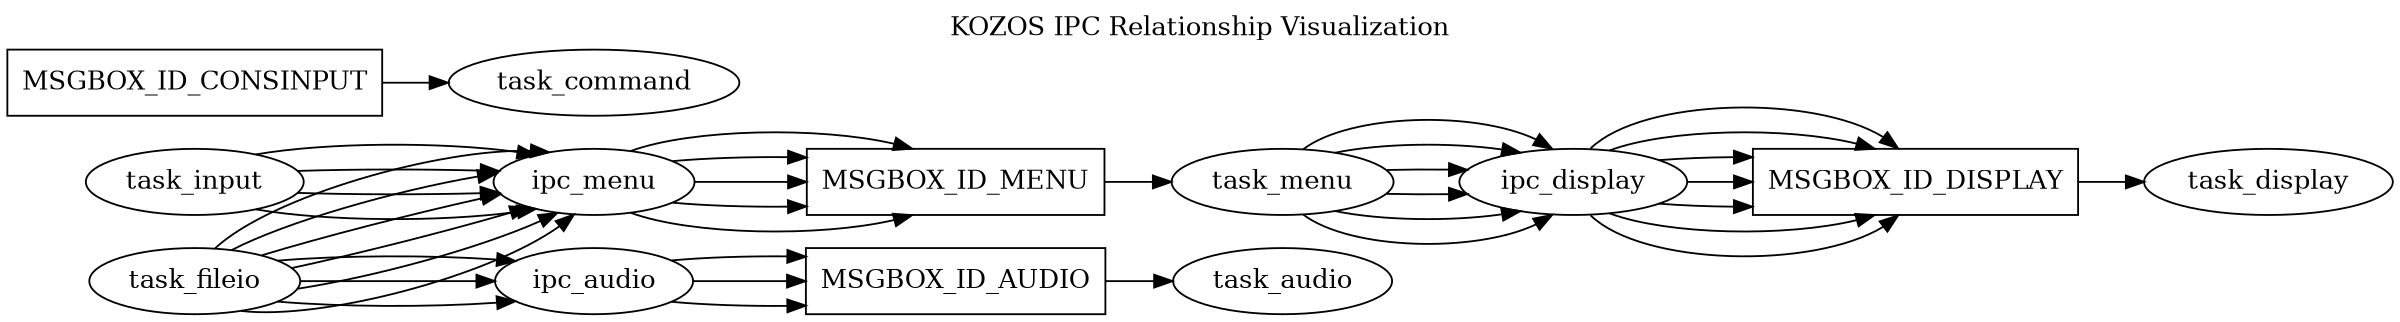 
// Generated by KOZOS IPC Relationship Visualization Tool
// Copyright(C) 2012 Shinichiro Nakamura (CuBeatSystems) 

digraph relationship {

  // Global configurations
  graph [size = "16.0, 16.0", label = "KOZOS IPC Relationship Visualization", labelloc = t, rankdir = LR];

  // kx_send
  "ipc_menu" [style = dashed];
  "MSGBOX_ID_MENU" [shape = box];
  "ipc_menu" -> "MSGBOX_ID_MENU";
  "ipc_menu" [style = dashed];
  "MSGBOX_ID_MENU" [shape = box];
  "ipc_menu" -> "MSGBOX_ID_MENU";
  "ipc_menu" [style = dashed];
  "MSGBOX_ID_MENU" [shape = box];
  "ipc_menu" -> "MSGBOX_ID_MENU";

  // kz_send
  "ipc_audio" [style = solid];
  "MSGBOX_ID_AUDIO" [shape = box];
  "ipc_audio" -> "MSGBOX_ID_AUDIO";
  "ipc_audio" [style = solid];
  "MSGBOX_ID_AUDIO" [shape = box];
  "ipc_audio" -> "MSGBOX_ID_AUDIO";
  "ipc_audio" [style = solid];
  "MSGBOX_ID_AUDIO" [shape = box];
  "ipc_audio" -> "MSGBOX_ID_AUDIO";
  "ipc_display" [style = solid];
  "MSGBOX_ID_DISPLAY" [shape = box];
  "ipc_display" -> "MSGBOX_ID_DISPLAY";
  "ipc_display" [style = solid];
  "MSGBOX_ID_DISPLAY" [shape = box];
  "ipc_display" -> "MSGBOX_ID_DISPLAY";
  "ipc_display" [style = solid];
  "MSGBOX_ID_DISPLAY" [shape = box];
  "ipc_display" -> "MSGBOX_ID_DISPLAY";
  "ipc_display" [style = solid];
  "MSGBOX_ID_DISPLAY" [shape = box];
  "ipc_display" -> "MSGBOX_ID_DISPLAY";
  "ipc_display" [style = solid];
  "MSGBOX_ID_DISPLAY" [shape = box];
  "ipc_display" -> "MSGBOX_ID_DISPLAY";
  "ipc_display" [style = solid];
  "MSGBOX_ID_DISPLAY" [shape = box];
  "ipc_display" -> "MSGBOX_ID_DISPLAY";
  "ipc_display" [style = solid];
  "MSGBOX_ID_DISPLAY" [shape = box];
  "ipc_display" -> "MSGBOX_ID_DISPLAY";
  "ipc_menu" [style = solid];
  "MSGBOX_ID_MENU" [shape = box];
  "ipc_menu" -> "MSGBOX_ID_MENU";
  "ipc_menu" [style = solid];
  "MSGBOX_ID_MENU" [shape = box];
  "ipc_menu" -> "MSGBOX_ID_MENU";

  // kz_recv
  "MSGBOX_ID_AUDIO" [shape = box];
  "MSGBOX_ID_AUDIO" [style = solid];
  "MSGBOX_ID_AUDIO" -> "task_audio";
  "MSGBOX_ID_CONSINPUT" [shape = box];
  "MSGBOX_ID_CONSINPUT" [style = solid];
  "MSGBOX_ID_CONSINPUT" -> "task_command";
  "MSGBOX_ID_DISPLAY" [shape = box];
  "MSGBOX_ID_DISPLAY" [style = solid];
  "MSGBOX_ID_DISPLAY" -> "task_display";
  "MSGBOX_ID_MENU" [shape = box];
  "MSGBOX_ID_MENU" [style = solid];
  "MSGBOX_ID_MENU" -> "task_menu";

  // IPC interface
  "task_fileio" -> "ipc_audio";
  "task_fileio" -> "ipc_audio";
  "task_fileio" -> "ipc_audio";
  "task_fileio" -> "ipc_menu";
  "task_fileio" -> "ipc_menu";
  "task_fileio" -> "ipc_menu";
  "task_fileio" -> "ipc_menu";
  "task_fileio" -> "ipc_menu";
  "task_fileio" -> "ipc_menu";
  "task_input" -> "ipc_menu";
  "task_input" -> "ipc_menu";
  "task_input" -> "ipc_menu";
  "task_input" -> "ipc_menu";
  "task_menu" -> "ipc_display";
  "task_menu" -> "ipc_display";
  "task_menu" -> "ipc_display";
  "task_menu" -> "ipc_display";
  "task_menu" -> "ipc_display";
  "task_menu" -> "ipc_display";
}

